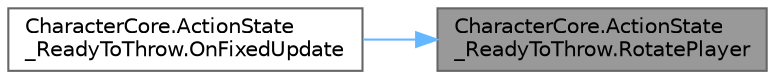 digraph "CharacterCore.ActionState_ReadyToThrow.RotatePlayer"
{
 // LATEX_PDF_SIZE
  bgcolor="transparent";
  edge [fontname=Helvetica,fontsize=10,labelfontname=Helvetica,labelfontsize=10];
  node [fontname=Helvetica,fontsize=10,shape=box,height=0.2,width=0.4];
  rankdir="RL";
  Node1 [id="Node000001",label="CharacterCore.ActionState\l_ReadyToThrow.RotatePlayer",height=0.2,width=0.4,color="gray40", fillcolor="grey60", style="filled", fontcolor="black",tooltip=" "];
  Node1 -> Node2 [id="edge2_Node000001_Node000002",dir="back",color="steelblue1",style="solid",tooltip=" "];
  Node2 [id="Node000002",label="CharacterCore.ActionState\l_ReadyToThrow.OnFixedUpdate",height=0.2,width=0.4,color="grey40", fillcolor="white", style="filled",URL="$class_character_core_1_1_action_state___ready_to_throw.html#ac9d0fe0d40565a73db2c74603cbd8d4d",tooltip=" "];
}

